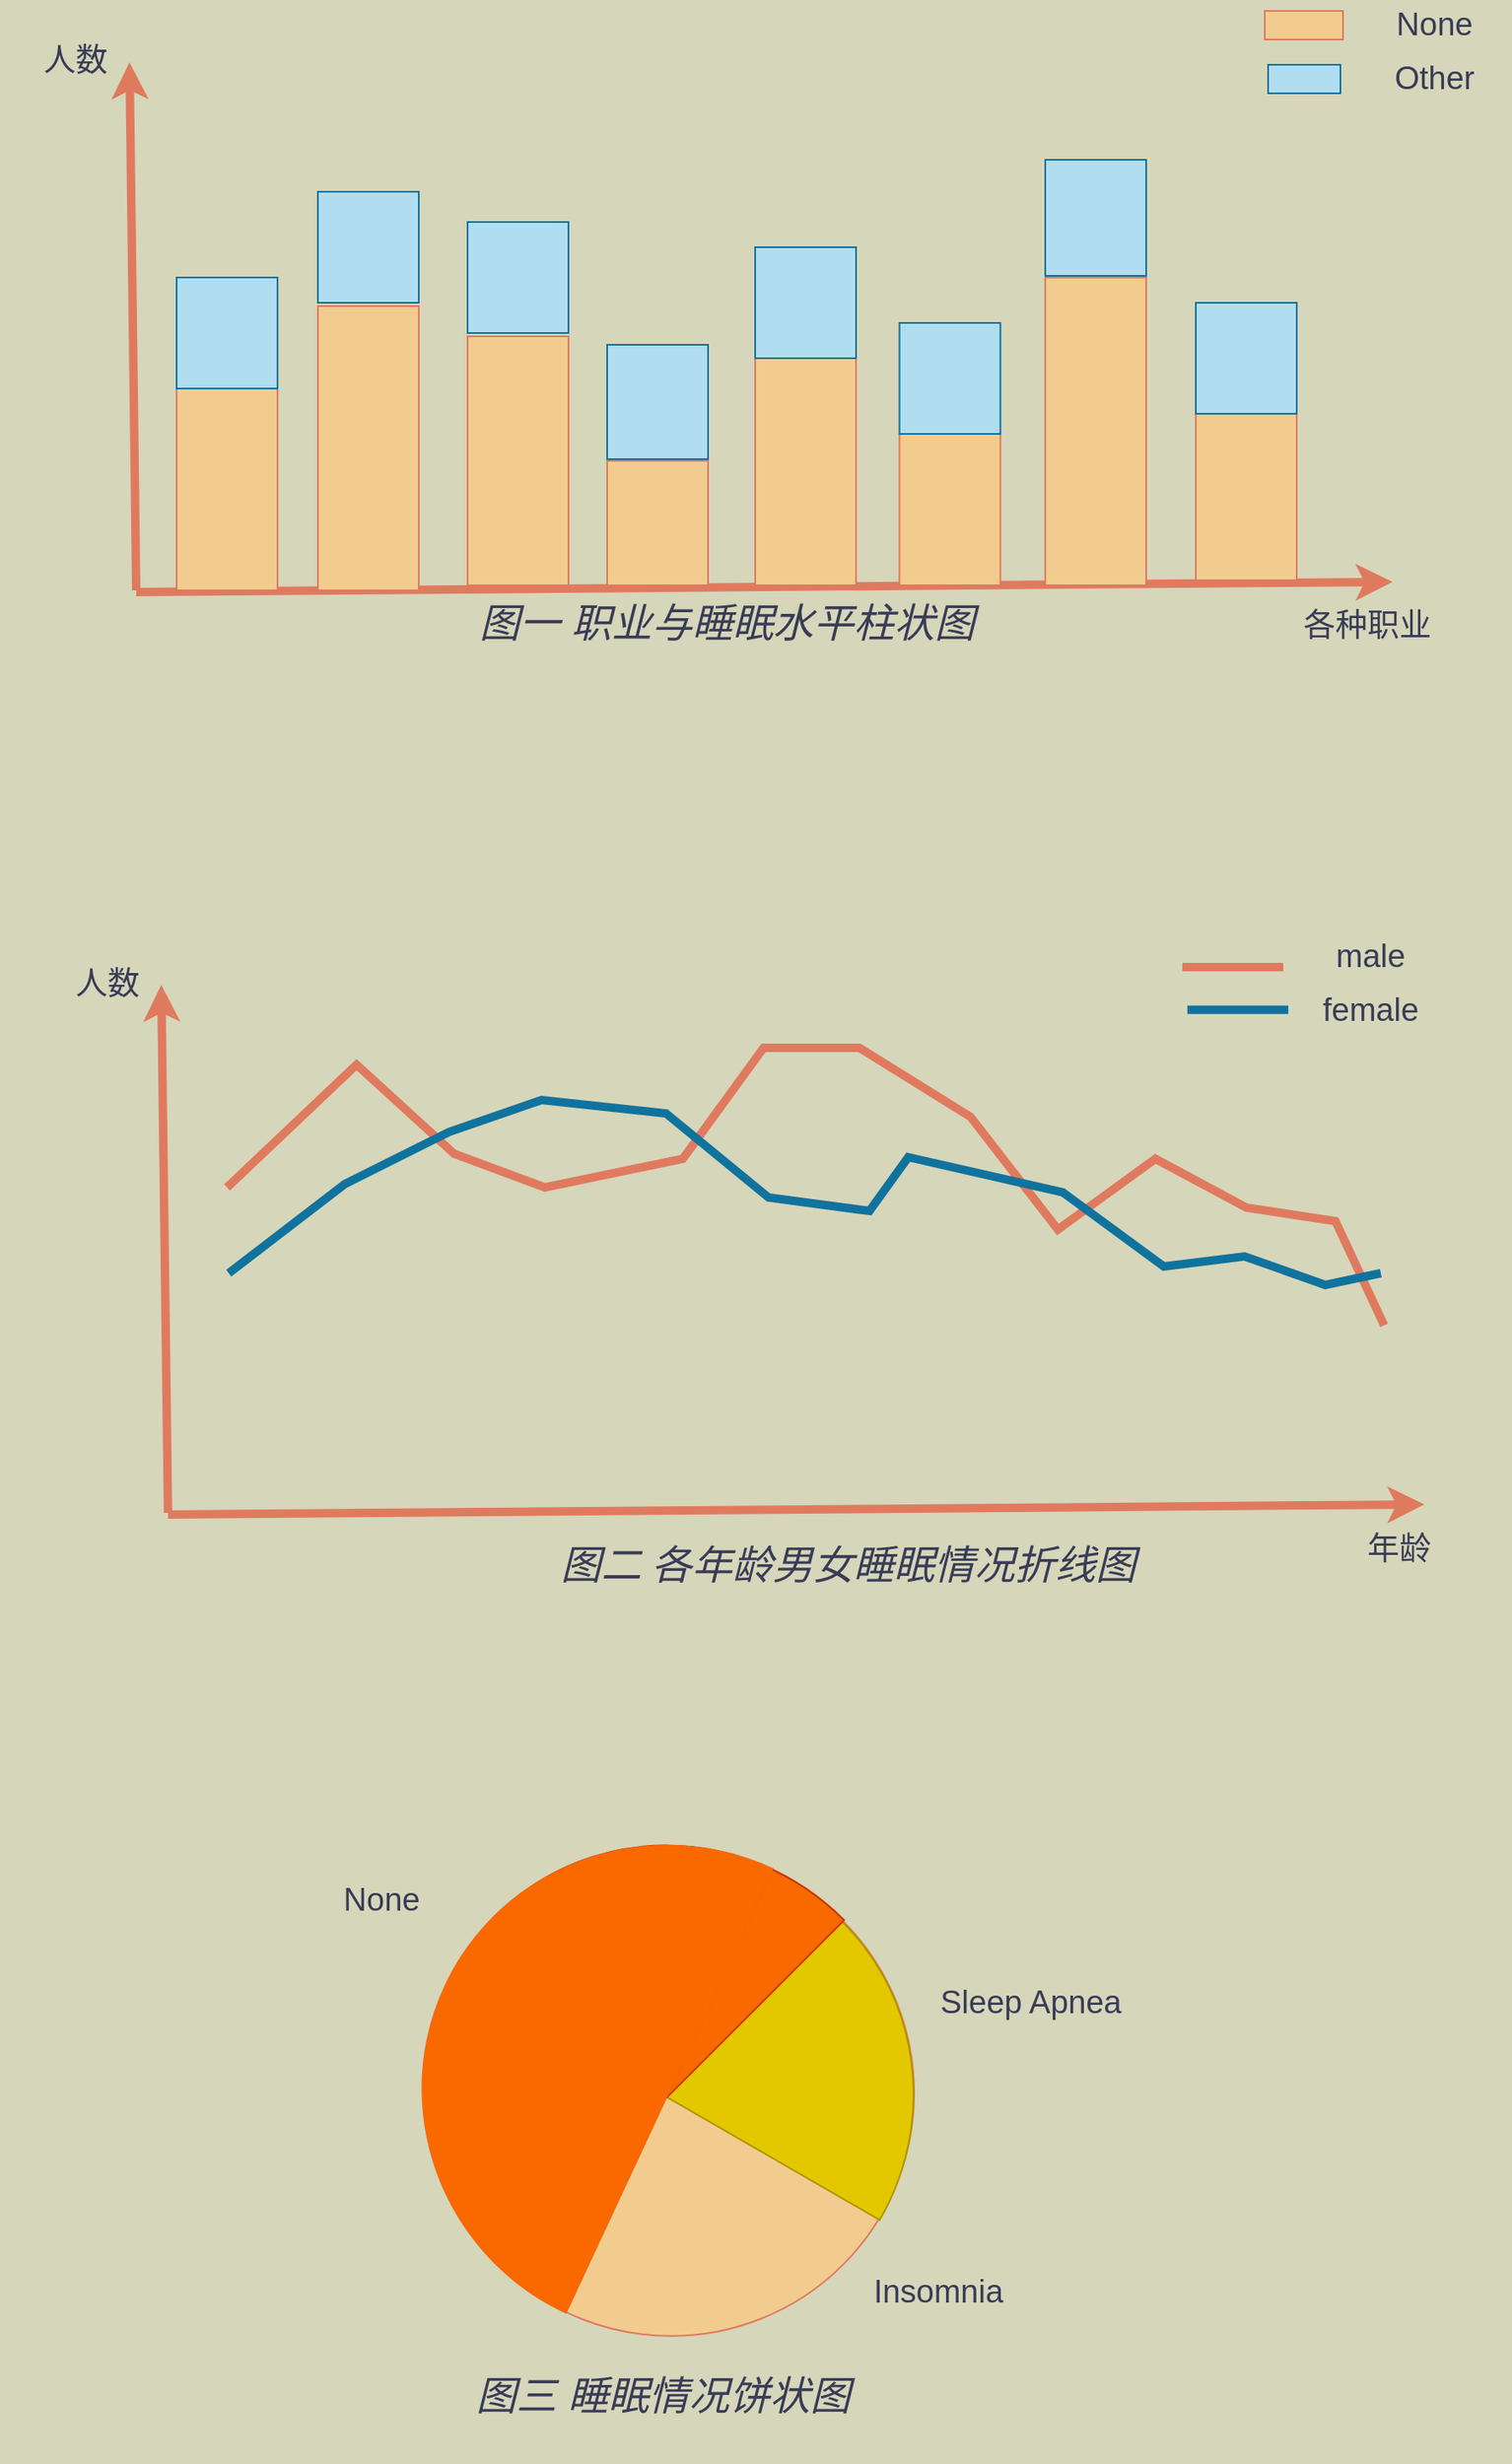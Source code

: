<mxfile version="24.2.3" type="github">
  <diagram name="第 1 页" id="ex3vgbBMrHSbKyE01gCo">
    <mxGraphModel dx="1400" dy="696" grid="0" gridSize="10" guides="1" tooltips="1" connect="1" arrows="1" fold="1" page="1" pageScale="1" pageWidth="1169" pageHeight="827" background="#D6D6BA" math="0" shadow="0">
      <root>
        <mxCell id="0" />
        <mxCell id="1" parent="0" />
        <mxCell id="uRY3r14TD4QQsE-ZecM9-16" value="" style="ellipse;whiteSpace=wrap;html=1;aspect=fixed;strokeColor=#E07A5F;fontColor=#393C56;fillColor=#F2CC8F;" vertex="1" parent="1">
          <mxGeometry x="273.5" y="1220.87" width="289" height="289" as="geometry" />
        </mxCell>
        <mxCell id="uRY3r14TD4QQsE-ZecM9-18" value="" style="verticalLabelPosition=bottom;verticalAlign=top;html=1;shape=mxgraph.basic.half_circle;strokeColor=#B09500;fontColor=#000000;fillColor=#e3c800;direction=south;rotation=120;" vertex="1" parent="1">
          <mxGeometry x="381" y="1162" width="147" height="287" as="geometry" />
        </mxCell>
        <mxCell id="uRY3r14TD4QQsE-ZecM9-17" value="" style="verticalLabelPosition=bottom;verticalAlign=top;html=1;shape=mxgraph.basic.half_circle;strokeColor=#C73500;fontColor=#000000;fillColor=#fa6800;direction=south;rotation=45;" vertex="1" parent="1">
          <mxGeometry x="293.3" y="1168.36" width="148" height="286.53" as="geometry" />
        </mxCell>
        <mxCell id="uRY3r14TD4QQsE-ZecM9-11" value="" style="verticalLabelPosition=bottom;verticalAlign=top;html=1;shape=mxgraph.basic.half_circle;strokeColor=#C73500;fontColor=#000000;fillColor=#fa6800;direction=south;rotation=25;strokeWidth=0;" vertex="1" parent="1">
          <mxGeometry x="276.08" y="1186.78" width="148" height="292" as="geometry" />
        </mxCell>
        <mxCell id="uRY3r14TD4QQsE-ZecM9-25" value="" style="endArrow=classic;html=1;rounded=0;strokeColor=#E07A5F;fontColor=#393C56;fillColor=#F2CC8F;strokeWidth=5;" edge="1" parent="1">
          <mxGeometry width="50" height="50" relative="1" as="geometry">
            <mxPoint x="100" y="473" as="sourcePoint" />
            <mxPoint x="847" y="467" as="targetPoint" />
          </mxGeometry>
        </mxCell>
        <mxCell id="uRY3r14TD4QQsE-ZecM9-26" value="" style="endArrow=classic;html=1;rounded=0;strokeColor=#E07A5F;fontColor=#393C56;fillColor=#F2CC8F;strokeWidth=5;" edge="1" parent="1">
          <mxGeometry width="50" height="50" relative="1" as="geometry">
            <mxPoint x="100" y="472" as="sourcePoint" />
            <mxPoint x="96" y="158" as="targetPoint" />
          </mxGeometry>
        </mxCell>
        <mxCell id="uRY3r14TD4QQsE-ZecM9-27" value="" style="rounded=0;whiteSpace=wrap;html=1;strokeColor=#E07A5F;fontColor=#393C56;fillColor=#F2CC8F;direction=south;" vertex="1" parent="1">
          <mxGeometry x="124" y="352" width="60" height="120" as="geometry" />
        </mxCell>
        <mxCell id="uRY3r14TD4QQsE-ZecM9-28" value="" style="rounded=0;whiteSpace=wrap;html=1;strokeColor=#E07A5F;fontColor=#393C56;fillColor=#F2CC8F;direction=south;" vertex="1" parent="1">
          <mxGeometry x="730" y="365" width="60" height="101" as="geometry" />
        </mxCell>
        <mxCell id="uRY3r14TD4QQsE-ZecM9-29" value="" style="rounded=0;whiteSpace=wrap;html=1;strokeColor=#E07A5F;fontColor=#393C56;fillColor=#F2CC8F;direction=south;" vertex="1" parent="1">
          <mxGeometry x="208" y="303" width="60" height="169" as="geometry" />
        </mxCell>
        <mxCell id="uRY3r14TD4QQsE-ZecM9-31" value="" style="rounded=0;whiteSpace=wrap;html=1;strokeColor=#E07A5F;fontColor=#393C56;fillColor=#F2CC8F;direction=south;" vertex="1" parent="1">
          <mxGeometry x="297" y="321" width="60" height="148" as="geometry" />
        </mxCell>
        <mxCell id="uRY3r14TD4QQsE-ZecM9-32" value="" style="rounded=0;whiteSpace=wrap;html=1;strokeColor=#E07A5F;fontColor=#393C56;fillColor=#F2CC8F;direction=south;" vertex="1" parent="1">
          <mxGeometry x="380" y="395" width="60" height="74" as="geometry" />
        </mxCell>
        <mxCell id="uRY3r14TD4QQsE-ZecM9-33" value="" style="rounded=0;whiteSpace=wrap;html=1;strokeColor=#E07A5F;fontColor=#393C56;fillColor=#F2CC8F;direction=south;" vertex="1" parent="1">
          <mxGeometry x="468" y="334" width="60" height="135" as="geometry" />
        </mxCell>
        <mxCell id="uRY3r14TD4QQsE-ZecM9-34" value="" style="rounded=0;whiteSpace=wrap;html=1;strokeColor=#E07A5F;fontColor=#393C56;fillColor=#F2CC8F;direction=south;" vertex="1" parent="1">
          <mxGeometry x="553.8" y="379" width="60" height="90" as="geometry" />
        </mxCell>
        <mxCell id="uRY3r14TD4QQsE-ZecM9-35" value="" style="rounded=0;whiteSpace=wrap;html=1;strokeColor=#E07A5F;fontColor=#393C56;fillColor=#F2CC8F;direction=south;" vertex="1" parent="1">
          <mxGeometry x="640.5" y="286" width="60" height="183" as="geometry" />
        </mxCell>
        <mxCell id="uRY3r14TD4QQsE-ZecM9-36" value="" style="rounded=0;whiteSpace=wrap;html=1;strokeColor=#10739e;fillColor=#b1ddf0;direction=south;" vertex="1" parent="1">
          <mxGeometry x="124" y="286" width="60" height="66" as="geometry" />
        </mxCell>
        <mxCell id="uRY3r14TD4QQsE-ZecM9-39" value="" style="rounded=0;whiteSpace=wrap;html=1;strokeColor=#10739e;fillColor=#b1ddf0;direction=south;" vertex="1" parent="1">
          <mxGeometry x="730" y="301" width="60" height="66" as="geometry" />
        </mxCell>
        <mxCell id="uRY3r14TD4QQsE-ZecM9-40" value="" style="rounded=0;whiteSpace=wrap;html=1;strokeColor=#10739e;fillColor=#b1ddf0;direction=south;" vertex="1" parent="1">
          <mxGeometry x="640.5" y="216" width="60" height="69" as="geometry" />
        </mxCell>
        <mxCell id="uRY3r14TD4QQsE-ZecM9-41" value="" style="rounded=0;whiteSpace=wrap;html=1;strokeColor=#10739e;fillColor=#b1ddf0;direction=south;" vertex="1" parent="1">
          <mxGeometry x="553.8" y="313" width="60" height="66" as="geometry" />
        </mxCell>
        <mxCell id="uRY3r14TD4QQsE-ZecM9-42" value="" style="rounded=0;whiteSpace=wrap;html=1;strokeColor=#10739e;fillColor=#b1ddf0;direction=south;" vertex="1" parent="1">
          <mxGeometry x="468" y="268" width="60" height="66" as="geometry" />
        </mxCell>
        <mxCell id="uRY3r14TD4QQsE-ZecM9-43" value="" style="rounded=0;whiteSpace=wrap;html=1;strokeColor=#10739e;fillColor=#b1ddf0;direction=south;" vertex="1" parent="1">
          <mxGeometry x="380" y="326" width="60" height="68" as="geometry" />
        </mxCell>
        <mxCell id="uRY3r14TD4QQsE-ZecM9-44" value="" style="rounded=0;whiteSpace=wrap;html=1;strokeColor=#10739e;fillColor=#b1ddf0;direction=south;" vertex="1" parent="1">
          <mxGeometry x="297" y="253" width="60" height="66" as="geometry" />
        </mxCell>
        <mxCell id="uRY3r14TD4QQsE-ZecM9-45" value="" style="rounded=0;whiteSpace=wrap;html=1;strokeColor=#10739e;fillColor=#b1ddf0;direction=south;" vertex="1" parent="1">
          <mxGeometry x="208" y="235" width="60" height="66" as="geometry" />
        </mxCell>
        <mxCell id="uRY3r14TD4QQsE-ZecM9-46" value="各种职业" style="text;html=1;align=center;verticalAlign=middle;whiteSpace=wrap;rounded=0;fontColor=#393C56;fontSize=19;" vertex="1" parent="1">
          <mxGeometry x="787" y="478" width="90" height="30" as="geometry" />
        </mxCell>
        <mxCell id="uRY3r14TD4QQsE-ZecM9-47" value="人数" style="text;html=1;align=center;verticalAlign=middle;whiteSpace=wrap;rounded=0;fontColor=#393C56;fontSize=19;" vertex="1" parent="1">
          <mxGeometry x="19" y="142" width="90" height="30" as="geometry" />
        </mxCell>
        <mxCell id="uRY3r14TD4QQsE-ZecM9-48" value="" style="rounded=0;whiteSpace=wrap;html=1;strokeColor=#10739e;fillColor=#b1ddf0;direction=south;" vertex="1" parent="1">
          <mxGeometry x="773" y="159.5" width="43" height="17" as="geometry" />
        </mxCell>
        <mxCell id="uRY3r14TD4QQsE-ZecM9-49" value="None" style="text;html=1;align=center;verticalAlign=middle;whiteSpace=wrap;rounded=0;fontColor=#393C56;fontSize=19;" vertex="1" parent="1">
          <mxGeometry x="827" y="121" width="90" height="30" as="geometry" />
        </mxCell>
        <mxCell id="uRY3r14TD4QQsE-ZecM9-50" value="" style="rounded=0;whiteSpace=wrap;html=1;strokeColor=#E07A5F;fontColor=#393C56;fillColor=#F2CC8F;direction=south;" vertex="1" parent="1">
          <mxGeometry x="771" y="127.5" width="46.5" height="17" as="geometry" />
        </mxCell>
        <mxCell id="uRY3r14TD4QQsE-ZecM9-51" value="Other" style="text;html=1;align=center;verticalAlign=middle;whiteSpace=wrap;rounded=0;fontColor=#393C56;fontSize=19;" vertex="1" parent="1">
          <mxGeometry x="827" y="153" width="90" height="30" as="geometry" />
        </mxCell>
        <mxCell id="uRY3r14TD4QQsE-ZecM9-52" value="图一&amp;nbsp;&lt;span style=&quot;text-indent: 22pt; background-color: initial; font-size: 24px; font-family: 楷体_GB2312;&quot;&gt;职业与睡眠水平柱状图&lt;/span&gt;&lt;p class=&quot;MsoListParagraph&quot; style=&quot;margin-left: 0cm; text-indent: 22pt; font-size: 24px;&quot;&gt;&lt;span style=&quot;font-size: 24px; font-family: 楷体_GB2312;&quot;&gt;&lt;span lang=&quot;EN-US&quot; style=&quot;font-size: 24px;&quot;&gt;&lt;/span&gt;&lt;/span&gt;&lt;/p&gt;" style="text;html=1;align=left;verticalAlign=middle;whiteSpace=wrap;rounded=0;fontColor=#393C56;fontSize=24;fontStyle=2" vertex="1" parent="1">
          <mxGeometry x="301.8" y="487" width="330.2" height="33" as="geometry" />
        </mxCell>
        <mxCell id="uRY3r14TD4QQsE-ZecM9-54" value="None" style="text;html=1;align=center;verticalAlign=middle;whiteSpace=wrap;rounded=0;fontColor=#393C56;fontSize=19;" vertex="1" parent="1">
          <mxGeometry x="200.5" y="1235.87" width="90" height="30" as="geometry" />
        </mxCell>
        <mxCell id="uRY3r14TD4QQsE-ZecM9-55" value="Sleep Apnea" style="text;html=1;align=center;verticalAlign=middle;whiteSpace=wrap;rounded=0;fontColor=#393C56;fontSize=19;" vertex="1" parent="1">
          <mxGeometry x="562.5" y="1296.63" width="138" height="30" as="geometry" />
        </mxCell>
        <mxCell id="uRY3r14TD4QQsE-ZecM9-56" value="Insomnia" style="text;html=1;align=center;verticalAlign=middle;whiteSpace=wrap;rounded=0;fontColor=#393C56;fontSize=19;" vertex="1" parent="1">
          <mxGeometry x="531.5" y="1468.87" width="90" height="30" as="geometry" />
        </mxCell>
        <mxCell id="uRY3r14TD4QQsE-ZecM9-57" value="图三&amp;nbsp;&lt;span style=&quot;text-indent: 22pt; background-color: initial; font-family: 楷体_GB2312;&quot;&gt;睡眠情况饼状图&lt;/span&gt;&lt;p style=&quot;margin-left:0cm;text-indent:22.0pt;mso-list:&lt;br/&gt;l0 level1 lfo1&quot; class=&quot;MsoListParagraph&quot;&gt;&lt;span style=&quot;font-size:11.0pt;mso-bidi-font-size:14.0pt;font-family:楷体_GB2312;&lt;br/&gt;mso-hansi-font-family:&amp;quot;Times New Roman&amp;quot;&quot;&gt;&lt;span lang=&quot;EN-US&quot;&gt;&lt;/span&gt;&lt;/span&gt;&lt;/p&gt;&lt;p class=&quot;MsoListParagraph&quot; style=&quot;margin-left: 0cm; text-indent: 22pt; font-size: 24px;&quot;&gt;&lt;span style=&quot;font-size: 24px; font-family: 楷体_GB2312;&quot;&gt;&lt;span lang=&quot;EN-US&quot; style=&quot;font-size: 24px;&quot;&gt;&lt;/span&gt;&lt;/span&gt;&lt;/p&gt;" style="text;html=1;align=left;verticalAlign=middle;whiteSpace=wrap;rounded=0;fontColor=#393C56;fontSize=24;fontStyle=2" vertex="1" parent="1">
          <mxGeometry x="299.5" y="1541.87" width="330.2" height="33" as="geometry" />
        </mxCell>
        <mxCell id="uRY3r14TD4QQsE-ZecM9-58" value="" style="endArrow=classic;html=1;rounded=0;strokeColor=#E07A5F;fontColor=#393C56;fillColor=#F2CC8F;strokeWidth=5;" edge="1" parent="1">
          <mxGeometry width="50" height="50" relative="1" as="geometry">
            <mxPoint x="118.9" y="1021.5" as="sourcePoint" />
            <mxPoint x="865.9" y="1015.5" as="targetPoint" />
          </mxGeometry>
        </mxCell>
        <mxCell id="uRY3r14TD4QQsE-ZecM9-59" value="" style="endArrow=classic;html=1;rounded=0;strokeColor=#E07A5F;fontColor=#393C56;fillColor=#F2CC8F;strokeWidth=5;" edge="1" parent="1">
          <mxGeometry width="50" height="50" relative="1" as="geometry">
            <mxPoint x="118.9" y="1020.5" as="sourcePoint" />
            <mxPoint x="114.9" y="706.5" as="targetPoint" />
          </mxGeometry>
        </mxCell>
        <mxCell id="uRY3r14TD4QQsE-ZecM9-76" value="年龄" style="text;html=1;align=center;verticalAlign=middle;whiteSpace=wrap;rounded=0;fontColor=#393C56;fontSize=19;" vertex="1" parent="1">
          <mxGeometry x="805.9" y="1026.5" width="90" height="30" as="geometry" />
        </mxCell>
        <mxCell id="uRY3r14TD4QQsE-ZecM9-77" value="人数" style="text;html=1;align=center;verticalAlign=middle;whiteSpace=wrap;rounded=0;fontColor=#393C56;fontSize=19;" vertex="1" parent="1">
          <mxGeometry x="37.9" y="690.5" width="90" height="30" as="geometry" />
        </mxCell>
        <mxCell id="uRY3r14TD4QQsE-ZecM9-79" value="male" style="text;html=1;align=center;verticalAlign=middle;whiteSpace=wrap;rounded=0;fontColor=#393C56;fontSize=19;" vertex="1" parent="1">
          <mxGeometry x="788.9" y="675" width="90" height="30" as="geometry" />
        </mxCell>
        <mxCell id="uRY3r14TD4QQsE-ZecM9-81" value="female" style="text;html=1;align=center;verticalAlign=middle;whiteSpace=wrap;rounded=0;fontColor=#393C56;fontSize=19;" vertex="1" parent="1">
          <mxGeometry x="788.9" y="707" width="90" height="30" as="geometry" />
        </mxCell>
        <mxCell id="uRY3r14TD4QQsE-ZecM9-82" value="&lt;p style=&quot;margin-left:0cm;text-indent:22.0pt;mso-list:&lt;br/&gt;l0 level1 lfo1&quot; class=&quot;MsoListParagraph&quot;&gt;&lt;span style=&quot;font-family: 楷体_GB2312;&quot;&gt;图二 各年龄男女睡眠情况折线图&lt;span lang=&quot;EN-US&quot;&gt;&lt;/span&gt;&lt;/span&gt;&lt;/p&gt;&lt;p class=&quot;MsoListParagraph&quot; style=&quot;margin-left: 0cm; text-indent: 22pt; font-size: 24px;&quot;&gt;&lt;span style=&quot;font-size: 24px; font-family: 楷体_GB2312;&quot;&gt;&lt;span lang=&quot;EN-US&quot; style=&quot;font-size: 24px;&quot;&gt;&lt;/span&gt;&lt;/span&gt;&lt;/p&gt;" style="text;html=1;align=left;verticalAlign=middle;whiteSpace=wrap;rounded=0;fontColor=#393C56;fontSize=24;fontStyle=2" vertex="1" parent="1">
          <mxGeometry x="320.7" y="1035.5" width="392.3" height="33" as="geometry" />
        </mxCell>
        <mxCell id="uRY3r14TD4QQsE-ZecM9-86" value="" style="endArrow=none;html=1;rounded=0;strokeColor=#E07A5F;fontColor=#393C56;fillColor=#F2CC8F;strokeWidth=5;" edge="1" parent="1">
          <mxGeometry width="50" height="50" relative="1" as="geometry">
            <mxPoint x="154" y="827" as="sourcePoint" />
            <mxPoint x="842" y="909" as="targetPoint" />
            <Array as="points">
              <mxPoint x="231" y="754" />
              <mxPoint x="289" y="807" />
              <mxPoint x="343" y="827" />
              <mxPoint x="425" y="810" />
              <mxPoint x="473" y="744" />
              <mxPoint x="530" y="744" />
              <mxPoint x="596" y="785" />
              <mxPoint x="648" y="852" />
              <mxPoint x="706" y="810" />
              <mxPoint x="760" y="839" />
              <mxPoint x="813" y="847" />
            </Array>
          </mxGeometry>
        </mxCell>
        <mxCell id="uRY3r14TD4QQsE-ZecM9-87" value="" style="endArrow=none;html=1;rounded=0;strokeColor=#10739e;fontColor=#393C56;fillColor=#b1ddf0;strokeWidth=5;" edge="1" parent="1">
          <mxGeometry width="50" height="50" relative="1" as="geometry">
            <mxPoint x="155" y="878" as="sourcePoint" />
            <mxPoint x="840" y="878" as="targetPoint" />
            <Array as="points">
              <mxPoint x="224" y="825" />
              <mxPoint x="286" y="794" />
              <mxPoint x="341" y="775" />
              <mxPoint x="415" y="783" />
              <mxPoint x="476" y="833" />
              <mxPoint x="536" y="841" />
              <mxPoint x="559" y="809" />
              <mxPoint x="651" y="830" />
              <mxPoint x="711" y="874" />
              <mxPoint x="759" y="868" />
              <mxPoint x="807" y="885" />
            </Array>
          </mxGeometry>
        </mxCell>
        <mxCell id="uRY3r14TD4QQsE-ZecM9-88" value="" style="endArrow=none;html=1;rounded=0;strokeColor=#E07A5F;fontColor=#393C56;fillColor=#F2CC8F;strokeWidth=5;" edge="1" parent="1">
          <mxGeometry width="50" height="50" relative="1" as="geometry">
            <mxPoint x="722" y="696" as="sourcePoint" />
            <mxPoint x="782" y="696" as="targetPoint" />
          </mxGeometry>
        </mxCell>
        <mxCell id="uRY3r14TD4QQsE-ZecM9-89" value="" style="endArrow=none;html=1;rounded=0;strokeColor=#10739e;fontColor=#393C56;fillColor=#b1ddf0;strokeWidth=5;" edge="1" parent="1">
          <mxGeometry width="50" height="50" relative="1" as="geometry">
            <mxPoint x="725" y="721.33" as="sourcePoint" />
            <mxPoint x="785" y="721.33" as="targetPoint" />
          </mxGeometry>
        </mxCell>
      </root>
    </mxGraphModel>
  </diagram>
</mxfile>
